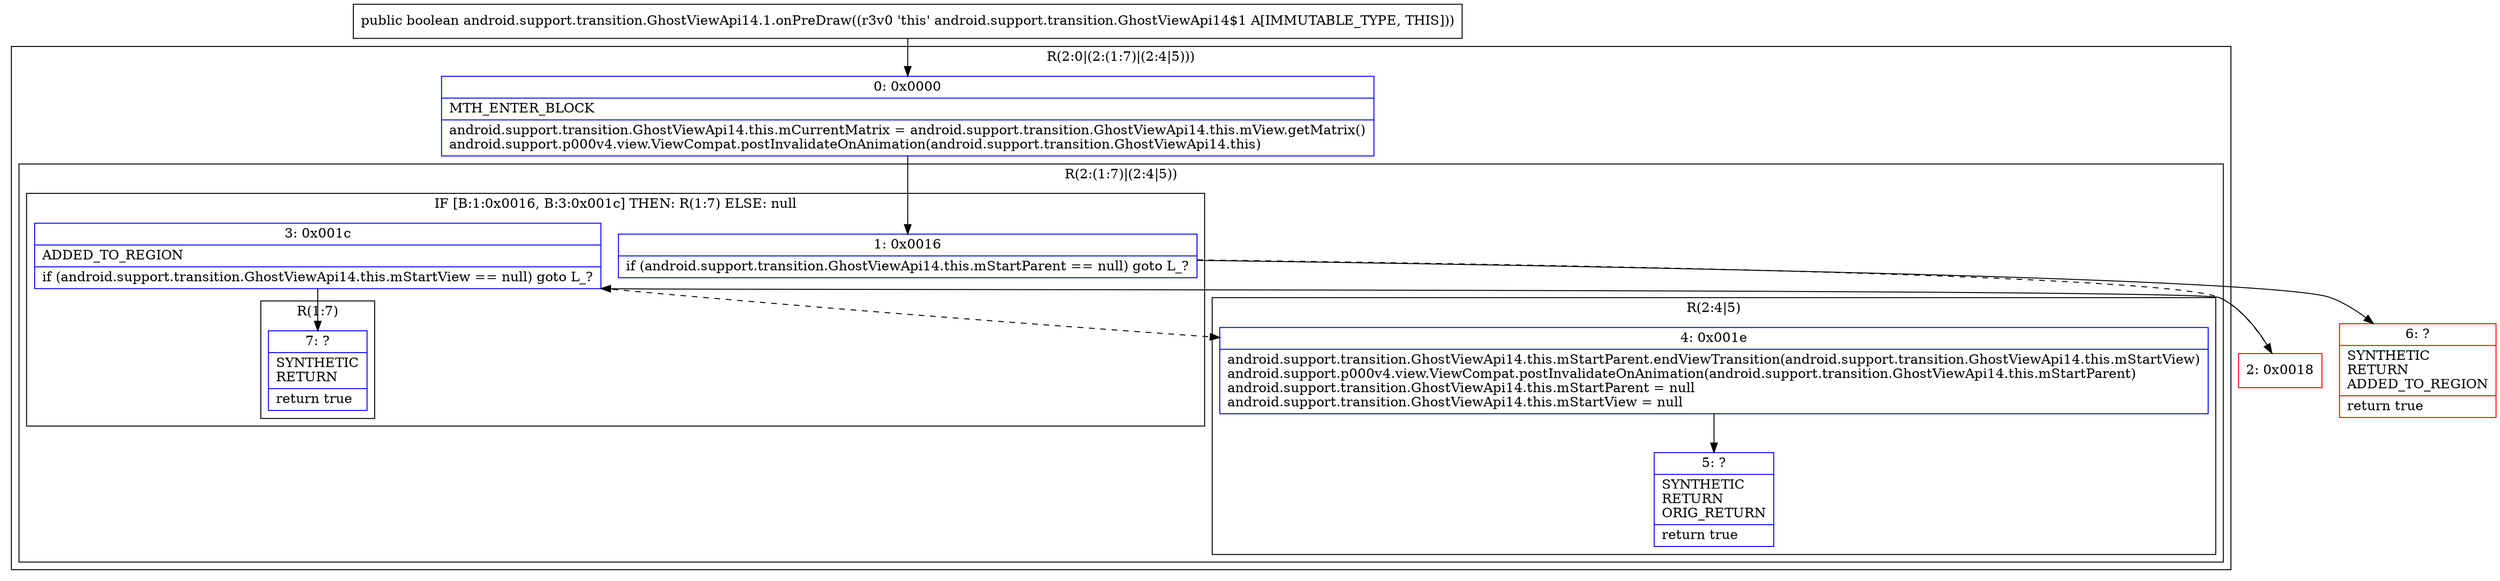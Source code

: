 digraph "CFG forandroid.support.transition.GhostViewApi14.1.onPreDraw()Z" {
subgraph cluster_Region_433616314 {
label = "R(2:0|(2:(1:7)|(2:4|5)))";
node [shape=record,color=blue];
Node_0 [shape=record,label="{0\:\ 0x0000|MTH_ENTER_BLOCK\l|android.support.transition.GhostViewApi14.this.mCurrentMatrix = android.support.transition.GhostViewApi14.this.mView.getMatrix()\landroid.support.p000v4.view.ViewCompat.postInvalidateOnAnimation(android.support.transition.GhostViewApi14.this)\l}"];
subgraph cluster_Region_1949405981 {
label = "R(2:(1:7)|(2:4|5))";
node [shape=record,color=blue];
subgraph cluster_IfRegion_48668830 {
label = "IF [B:1:0x0016, B:3:0x001c] THEN: R(1:7) ELSE: null";
node [shape=record,color=blue];
Node_1 [shape=record,label="{1\:\ 0x0016|if (android.support.transition.GhostViewApi14.this.mStartParent == null) goto L_?\l}"];
Node_3 [shape=record,label="{3\:\ 0x001c|ADDED_TO_REGION\l|if (android.support.transition.GhostViewApi14.this.mStartView == null) goto L_?\l}"];
subgraph cluster_Region_1329539003 {
label = "R(1:7)";
node [shape=record,color=blue];
Node_7 [shape=record,label="{7\:\ ?|SYNTHETIC\lRETURN\l|return true\l}"];
}
}
subgraph cluster_Region_361819715 {
label = "R(2:4|5)";
node [shape=record,color=blue];
Node_4 [shape=record,label="{4\:\ 0x001e|android.support.transition.GhostViewApi14.this.mStartParent.endViewTransition(android.support.transition.GhostViewApi14.this.mStartView)\landroid.support.p000v4.view.ViewCompat.postInvalidateOnAnimation(android.support.transition.GhostViewApi14.this.mStartParent)\landroid.support.transition.GhostViewApi14.this.mStartParent = null\landroid.support.transition.GhostViewApi14.this.mStartView = null\l}"];
Node_5 [shape=record,label="{5\:\ ?|SYNTHETIC\lRETURN\lORIG_RETURN\l|return true\l}"];
}
}
}
Node_2 [shape=record,color=red,label="{2\:\ 0x0018}"];
Node_6 [shape=record,color=red,label="{6\:\ ?|SYNTHETIC\lRETURN\lADDED_TO_REGION\l|return true\l}"];
MethodNode[shape=record,label="{public boolean android.support.transition.GhostViewApi14.1.onPreDraw((r3v0 'this' android.support.transition.GhostViewApi14$1 A[IMMUTABLE_TYPE, THIS])) }"];
MethodNode -> Node_0;
Node_0 -> Node_1;
Node_1 -> Node_2[style=dashed];
Node_1 -> Node_6;
Node_3 -> Node_4[style=dashed];
Node_3 -> Node_7;
Node_4 -> Node_5;
Node_2 -> Node_3;
}

